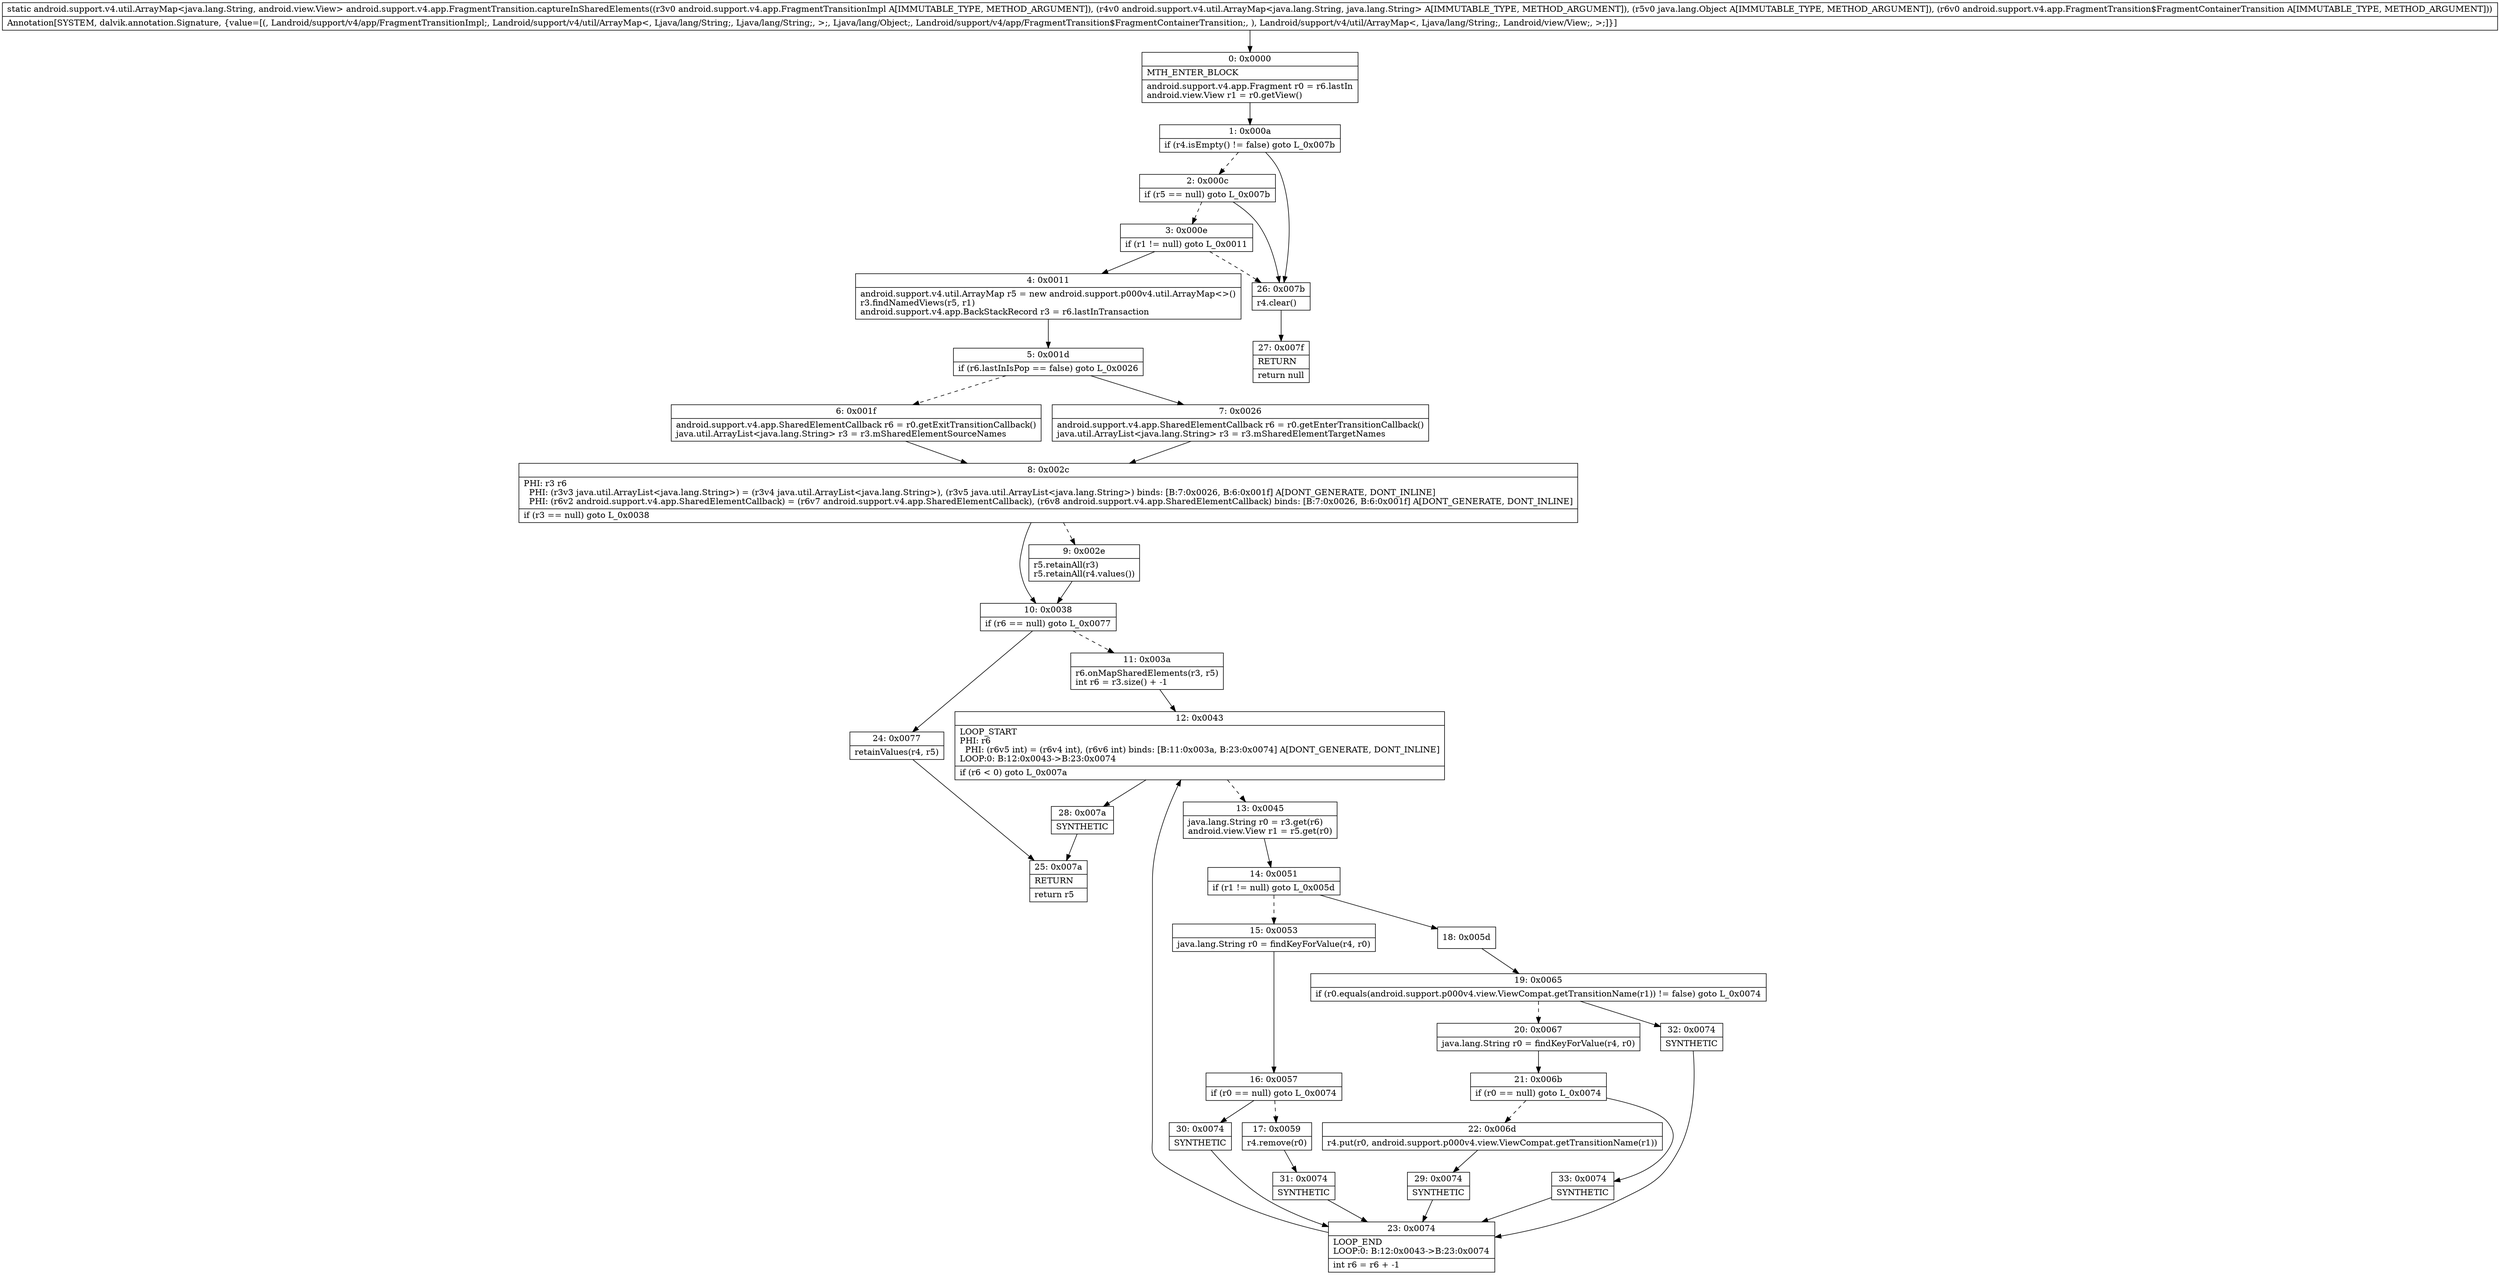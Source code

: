 digraph "CFG forandroid.support.v4.app.FragmentTransition.captureInSharedElements(Landroid\/support\/v4\/app\/FragmentTransitionImpl;Landroid\/support\/v4\/util\/ArrayMap;Ljava\/lang\/Object;Landroid\/support\/v4\/app\/FragmentTransition$FragmentContainerTransition;)Landroid\/support\/v4\/util\/ArrayMap;" {
Node_0 [shape=record,label="{0\:\ 0x0000|MTH_ENTER_BLOCK\l|android.support.v4.app.Fragment r0 = r6.lastIn\landroid.view.View r1 = r0.getView()\l}"];
Node_1 [shape=record,label="{1\:\ 0x000a|if (r4.isEmpty() != false) goto L_0x007b\l}"];
Node_2 [shape=record,label="{2\:\ 0x000c|if (r5 == null) goto L_0x007b\l}"];
Node_3 [shape=record,label="{3\:\ 0x000e|if (r1 != null) goto L_0x0011\l}"];
Node_4 [shape=record,label="{4\:\ 0x0011|android.support.v4.util.ArrayMap r5 = new android.support.p000v4.util.ArrayMap\<\>()\lr3.findNamedViews(r5, r1)\landroid.support.v4.app.BackStackRecord r3 = r6.lastInTransaction\l}"];
Node_5 [shape=record,label="{5\:\ 0x001d|if (r6.lastInIsPop == false) goto L_0x0026\l}"];
Node_6 [shape=record,label="{6\:\ 0x001f|android.support.v4.app.SharedElementCallback r6 = r0.getExitTransitionCallback()\ljava.util.ArrayList\<java.lang.String\> r3 = r3.mSharedElementSourceNames\l}"];
Node_7 [shape=record,label="{7\:\ 0x0026|android.support.v4.app.SharedElementCallback r6 = r0.getEnterTransitionCallback()\ljava.util.ArrayList\<java.lang.String\> r3 = r3.mSharedElementTargetNames\l}"];
Node_8 [shape=record,label="{8\:\ 0x002c|PHI: r3 r6 \l  PHI: (r3v3 java.util.ArrayList\<java.lang.String\>) = (r3v4 java.util.ArrayList\<java.lang.String\>), (r3v5 java.util.ArrayList\<java.lang.String\>) binds: [B:7:0x0026, B:6:0x001f] A[DONT_GENERATE, DONT_INLINE]\l  PHI: (r6v2 android.support.v4.app.SharedElementCallback) = (r6v7 android.support.v4.app.SharedElementCallback), (r6v8 android.support.v4.app.SharedElementCallback) binds: [B:7:0x0026, B:6:0x001f] A[DONT_GENERATE, DONT_INLINE]\l|if (r3 == null) goto L_0x0038\l}"];
Node_9 [shape=record,label="{9\:\ 0x002e|r5.retainAll(r3)\lr5.retainAll(r4.values())\l}"];
Node_10 [shape=record,label="{10\:\ 0x0038|if (r6 == null) goto L_0x0077\l}"];
Node_11 [shape=record,label="{11\:\ 0x003a|r6.onMapSharedElements(r3, r5)\lint r6 = r3.size() + \-1\l}"];
Node_12 [shape=record,label="{12\:\ 0x0043|LOOP_START\lPHI: r6 \l  PHI: (r6v5 int) = (r6v4 int), (r6v6 int) binds: [B:11:0x003a, B:23:0x0074] A[DONT_GENERATE, DONT_INLINE]\lLOOP:0: B:12:0x0043\-\>B:23:0x0074\l|if (r6 \< 0) goto L_0x007a\l}"];
Node_13 [shape=record,label="{13\:\ 0x0045|java.lang.String r0 = r3.get(r6)\landroid.view.View r1 = r5.get(r0)\l}"];
Node_14 [shape=record,label="{14\:\ 0x0051|if (r1 != null) goto L_0x005d\l}"];
Node_15 [shape=record,label="{15\:\ 0x0053|java.lang.String r0 = findKeyForValue(r4, r0)\l}"];
Node_16 [shape=record,label="{16\:\ 0x0057|if (r0 == null) goto L_0x0074\l}"];
Node_17 [shape=record,label="{17\:\ 0x0059|r4.remove(r0)\l}"];
Node_18 [shape=record,label="{18\:\ 0x005d}"];
Node_19 [shape=record,label="{19\:\ 0x0065|if (r0.equals(android.support.p000v4.view.ViewCompat.getTransitionName(r1)) != false) goto L_0x0074\l}"];
Node_20 [shape=record,label="{20\:\ 0x0067|java.lang.String r0 = findKeyForValue(r4, r0)\l}"];
Node_21 [shape=record,label="{21\:\ 0x006b|if (r0 == null) goto L_0x0074\l}"];
Node_22 [shape=record,label="{22\:\ 0x006d|r4.put(r0, android.support.p000v4.view.ViewCompat.getTransitionName(r1))\l}"];
Node_23 [shape=record,label="{23\:\ 0x0074|LOOP_END\lLOOP:0: B:12:0x0043\-\>B:23:0x0074\l|int r6 = r6 + \-1\l}"];
Node_24 [shape=record,label="{24\:\ 0x0077|retainValues(r4, r5)\l}"];
Node_25 [shape=record,label="{25\:\ 0x007a|RETURN\l|return r5\l}"];
Node_26 [shape=record,label="{26\:\ 0x007b|r4.clear()\l}"];
Node_27 [shape=record,label="{27\:\ 0x007f|RETURN\l|return null\l}"];
Node_28 [shape=record,label="{28\:\ 0x007a|SYNTHETIC\l}"];
Node_29 [shape=record,label="{29\:\ 0x0074|SYNTHETIC\l}"];
Node_30 [shape=record,label="{30\:\ 0x0074|SYNTHETIC\l}"];
Node_31 [shape=record,label="{31\:\ 0x0074|SYNTHETIC\l}"];
Node_32 [shape=record,label="{32\:\ 0x0074|SYNTHETIC\l}"];
Node_33 [shape=record,label="{33\:\ 0x0074|SYNTHETIC\l}"];
MethodNode[shape=record,label="{static android.support.v4.util.ArrayMap\<java.lang.String, android.view.View\> android.support.v4.app.FragmentTransition.captureInSharedElements((r3v0 android.support.v4.app.FragmentTransitionImpl A[IMMUTABLE_TYPE, METHOD_ARGUMENT]), (r4v0 android.support.v4.util.ArrayMap\<java.lang.String, java.lang.String\> A[IMMUTABLE_TYPE, METHOD_ARGUMENT]), (r5v0 java.lang.Object A[IMMUTABLE_TYPE, METHOD_ARGUMENT]), (r6v0 android.support.v4.app.FragmentTransition$FragmentContainerTransition A[IMMUTABLE_TYPE, METHOD_ARGUMENT]))  | Annotation[SYSTEM, dalvik.annotation.Signature, \{value=[(, Landroid\/support\/v4\/app\/FragmentTransitionImpl;, Landroid\/support\/v4\/util\/ArrayMap\<, Ljava\/lang\/String;, Ljava\/lang\/String;, \>;, Ljava\/lang\/Object;, Landroid\/support\/v4\/app\/FragmentTransition$FragmentContainerTransition;, ), Landroid\/support\/v4\/util\/ArrayMap\<, Ljava\/lang\/String;, Landroid\/view\/View;, \>;]\}]\l}"];
MethodNode -> Node_0;
Node_0 -> Node_1;
Node_1 -> Node_2[style=dashed];
Node_1 -> Node_26;
Node_2 -> Node_3[style=dashed];
Node_2 -> Node_26;
Node_3 -> Node_4;
Node_3 -> Node_26[style=dashed];
Node_4 -> Node_5;
Node_5 -> Node_6[style=dashed];
Node_5 -> Node_7;
Node_6 -> Node_8;
Node_7 -> Node_8;
Node_8 -> Node_9[style=dashed];
Node_8 -> Node_10;
Node_9 -> Node_10;
Node_10 -> Node_11[style=dashed];
Node_10 -> Node_24;
Node_11 -> Node_12;
Node_12 -> Node_13[style=dashed];
Node_12 -> Node_28;
Node_13 -> Node_14;
Node_14 -> Node_15[style=dashed];
Node_14 -> Node_18;
Node_15 -> Node_16;
Node_16 -> Node_17[style=dashed];
Node_16 -> Node_30;
Node_17 -> Node_31;
Node_18 -> Node_19;
Node_19 -> Node_20[style=dashed];
Node_19 -> Node_32;
Node_20 -> Node_21;
Node_21 -> Node_22[style=dashed];
Node_21 -> Node_33;
Node_22 -> Node_29;
Node_23 -> Node_12;
Node_24 -> Node_25;
Node_26 -> Node_27;
Node_28 -> Node_25;
Node_29 -> Node_23;
Node_30 -> Node_23;
Node_31 -> Node_23;
Node_32 -> Node_23;
Node_33 -> Node_23;
}


